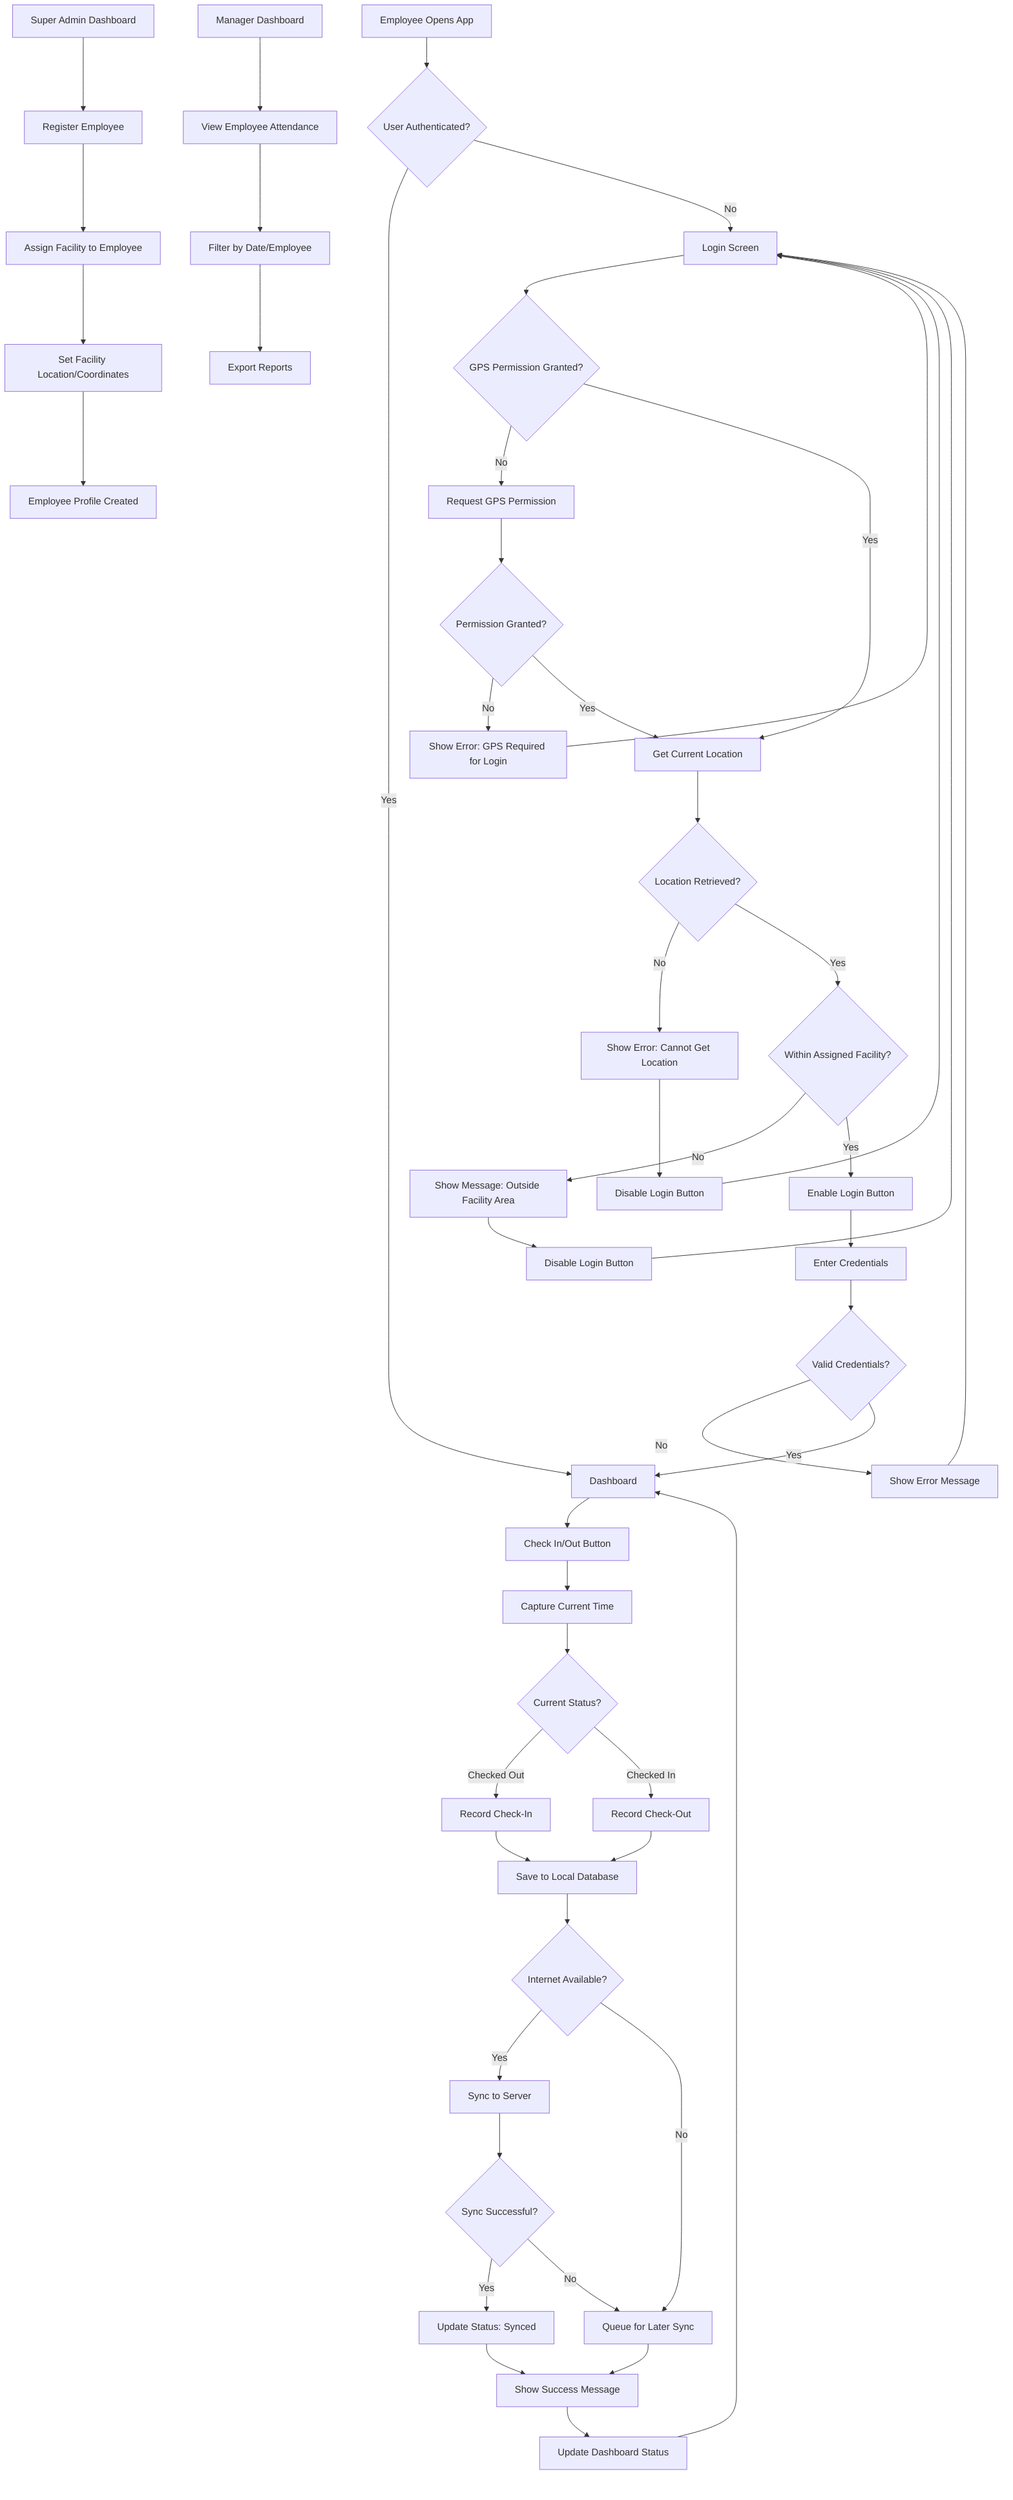 flowchart TD
    A[Employee Opens App] --> B{User Authenticated?}
    B -->|Yes| G[Dashboard]
    B -->|No| C[Login Screen]
    C --> D{GPS Permission Granted?}
    D -->|No| E[Request GPS Permission]
    E --> F{Permission Granted?}
    F -->|No| G1[Show Error: GPS Required for Login]
    G1 --> C
    F -->|Yes| H[Get Current Location]
    D -->|Yes| H[Get Current Location]
    
    H --> I{Location Retrieved?}
    I -->|No| J[Show Error: Cannot Get Location]
    J --> K[Disable Login Button]
    K --> C
    I -->|Yes| L{Within Assigned Facility?}
    L -->|No| M[Show Message: Outside Facility Area]
    M --> N[Disable Login Button]
    N --> C
    L -->|Yes| O[Enable Login Button]
    O --> P[Enter Credentials]
    P --> Q{Valid Credentials?}
    Q -->|No| R[Show Error Message]
    R --> C
    Q -->|Yes| G[Dashboard]
    
    G --> S[Check In/Out Button]
    S --> T[Capture Current Time]
    T --> U{Current Status?}
    
    U -->|Checked Out| V[Record Check-In]
    U -->|Checked In| W[Record Check-Out]
    
    V --> X[Save to Local Database]
    W --> X[Save to Local Database]
    
    X --> Y{Internet Available?}
    Y -->|Yes| Z[Sync to Server]
    Y -->|No| AA[Queue for Later Sync]
    
    Z --> BB{Sync Successful?}
    BB -->|Yes| CC[Update Status: Synced]
    BB -->|No| AA[Queue for Later Sync]
    
    CC --> DD[Show Success Message]
    AA --> DD[Show Success Message]
    
    DD --> EE[Update Dashboard Status]
    EE --> G
    
    %% Super Admin Process
    FF[Super Admin Dashboard] --> GG[Register Employee]
    GG --> HH[Assign Facility to Employee]
    HH --> II[Set Facility Location/Coordinates]
    II --> JJ[Employee Profile Created]
    
    %% Manager features
    KK[Manager Dashboard] --> LL[View Employee Attendance]
    LL --> MM[Filter by Date/Employee]
    MM --> NN[Export Reports]